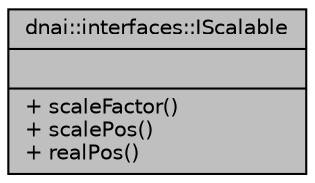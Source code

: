 digraph "dnai::interfaces::IScalable"
{
  edge [fontname="Helvetica",fontsize="10",labelfontname="Helvetica",labelfontsize="10"];
  node [fontname="Helvetica",fontsize="10",shape=record];
  Node1 [label="{dnai::interfaces::IScalable\n||+ scaleFactor()\l+ scalePos()\l+ realPos()\l}",height=0.2,width=0.4,color="black", fillcolor="grey75", style="filled", fontcolor="black"];
}

